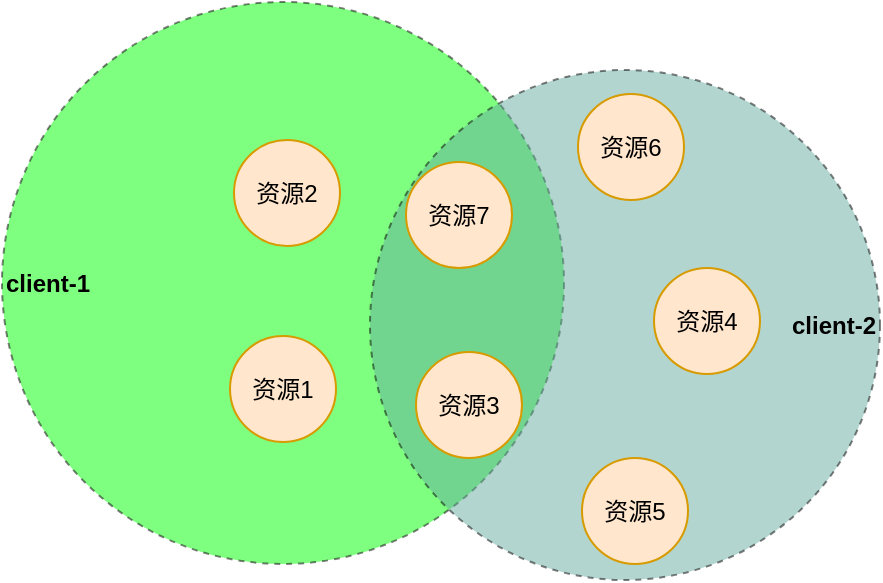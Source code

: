 <mxfile version="15.2.1" type="github">
  <diagram id="C5RBs43oDa-KdzZeNtuy" name="Page-1">
    <mxGraphModel dx="1426" dy="749" grid="0" gridSize="10" guides="1" tooltips="1" connect="1" arrows="1" fold="1" page="1" pageScale="1" pageWidth="827" pageHeight="1169" math="0" shadow="0">
      <root>
        <mxCell id="WIyWlLk6GJQsqaUBKTNV-0" />
        <mxCell id="WIyWlLk6GJQsqaUBKTNV-1" parent="WIyWlLk6GJQsqaUBKTNV-0" />
        <mxCell id="MC6F5oXFD5IwIdk5tqou-30" value="&lt;b&gt;client-1&lt;/b&gt;" style="ellipse;whiteSpace=wrap;html=1;aspect=fixed;fillColor=#00FF00;dashed=1;align=left;opacity=50;" vertex="1" parent="WIyWlLk6GJQsqaUBKTNV-1">
          <mxGeometry x="74" y="59" width="281" height="281" as="geometry" />
        </mxCell>
        <mxCell id="MC6F5oXFD5IwIdk5tqou-31" value="&lt;b&gt;client-2&lt;/b&gt;" style="ellipse;whiteSpace=wrap;html=1;aspect=fixed;fillColor=#67AB9F;dashed=1;align=right;strokeColor=#000000;opacity=50;" vertex="1" parent="WIyWlLk6GJQsqaUBKTNV-1">
          <mxGeometry x="258" y="93" width="255" height="255" as="geometry" />
        </mxCell>
        <mxCell id="MC6F5oXFD5IwIdk5tqou-23" value="资源7" style="ellipse;whiteSpace=wrap;html=1;aspect=fixed;fillColor=#ffe6cc;strokeColor=#d79b00;" vertex="1" parent="WIyWlLk6GJQsqaUBKTNV-1">
          <mxGeometry x="276" y="139" width="53" height="53" as="geometry" />
        </mxCell>
        <mxCell id="MC6F5oXFD5IwIdk5tqou-24" value="资源6" style="ellipse;whiteSpace=wrap;html=1;aspect=fixed;fillColor=#ffe6cc;strokeColor=#d79b00;" vertex="1" parent="WIyWlLk6GJQsqaUBKTNV-1">
          <mxGeometry x="362" y="105" width="53" height="53" as="geometry" />
        </mxCell>
        <mxCell id="MC6F5oXFD5IwIdk5tqou-25" value="资源5" style="ellipse;whiteSpace=wrap;html=1;aspect=fixed;fillColor=#ffe6cc;strokeColor=#d79b00;" vertex="1" parent="WIyWlLk6GJQsqaUBKTNV-1">
          <mxGeometry x="364" y="287" width="53" height="53" as="geometry" />
        </mxCell>
        <mxCell id="MC6F5oXFD5IwIdk5tqou-26" value="资源4" style="ellipse;whiteSpace=wrap;html=1;aspect=fixed;fillColor=#ffe6cc;strokeColor=#d79b00;" vertex="1" parent="WIyWlLk6GJQsqaUBKTNV-1">
          <mxGeometry x="400" y="192" width="53" height="53" as="geometry" />
        </mxCell>
        <mxCell id="MC6F5oXFD5IwIdk5tqou-27" value="资源3" style="ellipse;whiteSpace=wrap;html=1;aspect=fixed;fillColor=#ffe6cc;strokeColor=#d79b00;" vertex="1" parent="WIyWlLk6GJQsqaUBKTNV-1">
          <mxGeometry x="281" y="234" width="53" height="53" as="geometry" />
        </mxCell>
        <mxCell id="MC6F5oXFD5IwIdk5tqou-28" value="资源2" style="ellipse;whiteSpace=wrap;html=1;aspect=fixed;fillColor=#ffe6cc;strokeColor=#d79b00;" vertex="1" parent="WIyWlLk6GJQsqaUBKTNV-1">
          <mxGeometry x="190" y="128" width="53" height="53" as="geometry" />
        </mxCell>
        <mxCell id="MC6F5oXFD5IwIdk5tqou-29" value="资源1" style="ellipse;whiteSpace=wrap;html=1;aspect=fixed;fillColor=#ffe6cc;strokeColor=#d79b00;" vertex="1" parent="WIyWlLk6GJQsqaUBKTNV-1">
          <mxGeometry x="188" y="226" width="53" height="53" as="geometry" />
        </mxCell>
      </root>
    </mxGraphModel>
  </diagram>
</mxfile>

